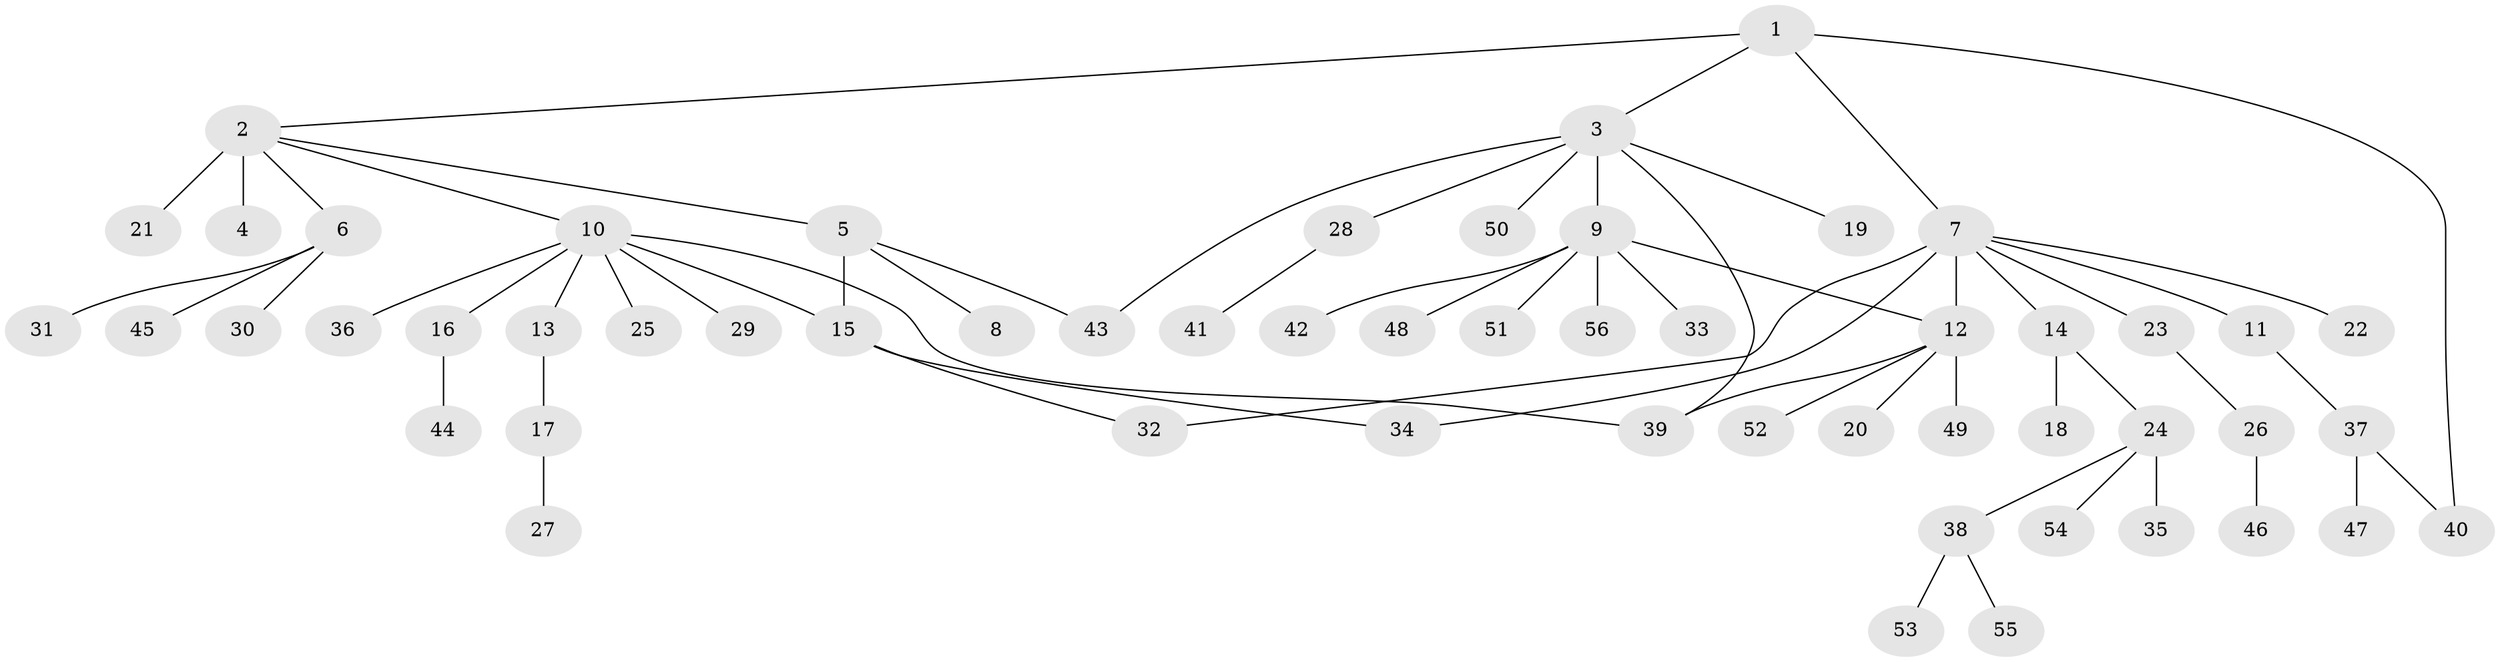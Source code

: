 // original degree distribution, {5: 0.02702702702702703, 14: 0.009009009009009009, 8: 0.018018018018018018, 1: 0.5585585585585585, 3: 0.09009009009009009, 18: 0.009009009009009009, 2: 0.24324324324324326, 9: 0.009009009009009009, 4: 0.02702702702702703, 6: 0.009009009009009009}
// Generated by graph-tools (version 1.1) at 2025/35/03/09/25 02:35:50]
// undirected, 56 vertices, 63 edges
graph export_dot {
graph [start="1"]
  node [color=gray90,style=filled];
  1;
  2;
  3;
  4;
  5;
  6;
  7;
  8;
  9;
  10;
  11;
  12;
  13;
  14;
  15;
  16;
  17;
  18;
  19;
  20;
  21;
  22;
  23;
  24;
  25;
  26;
  27;
  28;
  29;
  30;
  31;
  32;
  33;
  34;
  35;
  36;
  37;
  38;
  39;
  40;
  41;
  42;
  43;
  44;
  45;
  46;
  47;
  48;
  49;
  50;
  51;
  52;
  53;
  54;
  55;
  56;
  1 -- 2 [weight=1.0];
  1 -- 3 [weight=1.0];
  1 -- 7 [weight=1.0];
  1 -- 40 [weight=1.0];
  2 -- 4 [weight=8.0];
  2 -- 5 [weight=1.0];
  2 -- 6 [weight=1.0];
  2 -- 10 [weight=1.0];
  2 -- 21 [weight=1.0];
  3 -- 9 [weight=1.0];
  3 -- 19 [weight=1.0];
  3 -- 28 [weight=1.0];
  3 -- 39 [weight=1.0];
  3 -- 43 [weight=1.0];
  3 -- 50 [weight=1.0];
  5 -- 8 [weight=1.0];
  5 -- 15 [weight=2.0];
  5 -- 43 [weight=1.0];
  6 -- 30 [weight=1.0];
  6 -- 31 [weight=1.0];
  6 -- 45 [weight=1.0];
  7 -- 11 [weight=1.0];
  7 -- 12 [weight=10.0];
  7 -- 14 [weight=1.0];
  7 -- 22 [weight=1.0];
  7 -- 23 [weight=1.0];
  7 -- 32 [weight=1.0];
  7 -- 34 [weight=1.0];
  9 -- 12 [weight=1.0];
  9 -- 33 [weight=1.0];
  9 -- 42 [weight=1.0];
  9 -- 48 [weight=1.0];
  9 -- 51 [weight=1.0];
  9 -- 56 [weight=1.0];
  10 -- 13 [weight=1.0];
  10 -- 15 [weight=1.0];
  10 -- 16 [weight=1.0];
  10 -- 25 [weight=1.0];
  10 -- 29 [weight=1.0];
  10 -- 36 [weight=1.0];
  10 -- 39 [weight=1.0];
  11 -- 37 [weight=1.0];
  12 -- 20 [weight=1.0];
  12 -- 39 [weight=1.0];
  12 -- 49 [weight=1.0];
  12 -- 52 [weight=1.0];
  13 -- 17 [weight=1.0];
  14 -- 18 [weight=1.0];
  14 -- 24 [weight=1.0];
  15 -- 32 [weight=1.0];
  15 -- 34 [weight=1.0];
  16 -- 44 [weight=1.0];
  17 -- 27 [weight=1.0];
  23 -- 26 [weight=1.0];
  24 -- 35 [weight=1.0];
  24 -- 38 [weight=1.0];
  24 -- 54 [weight=1.0];
  26 -- 46 [weight=1.0];
  28 -- 41 [weight=1.0];
  37 -- 40 [weight=1.0];
  37 -- 47 [weight=3.0];
  38 -- 53 [weight=1.0];
  38 -- 55 [weight=1.0];
}
